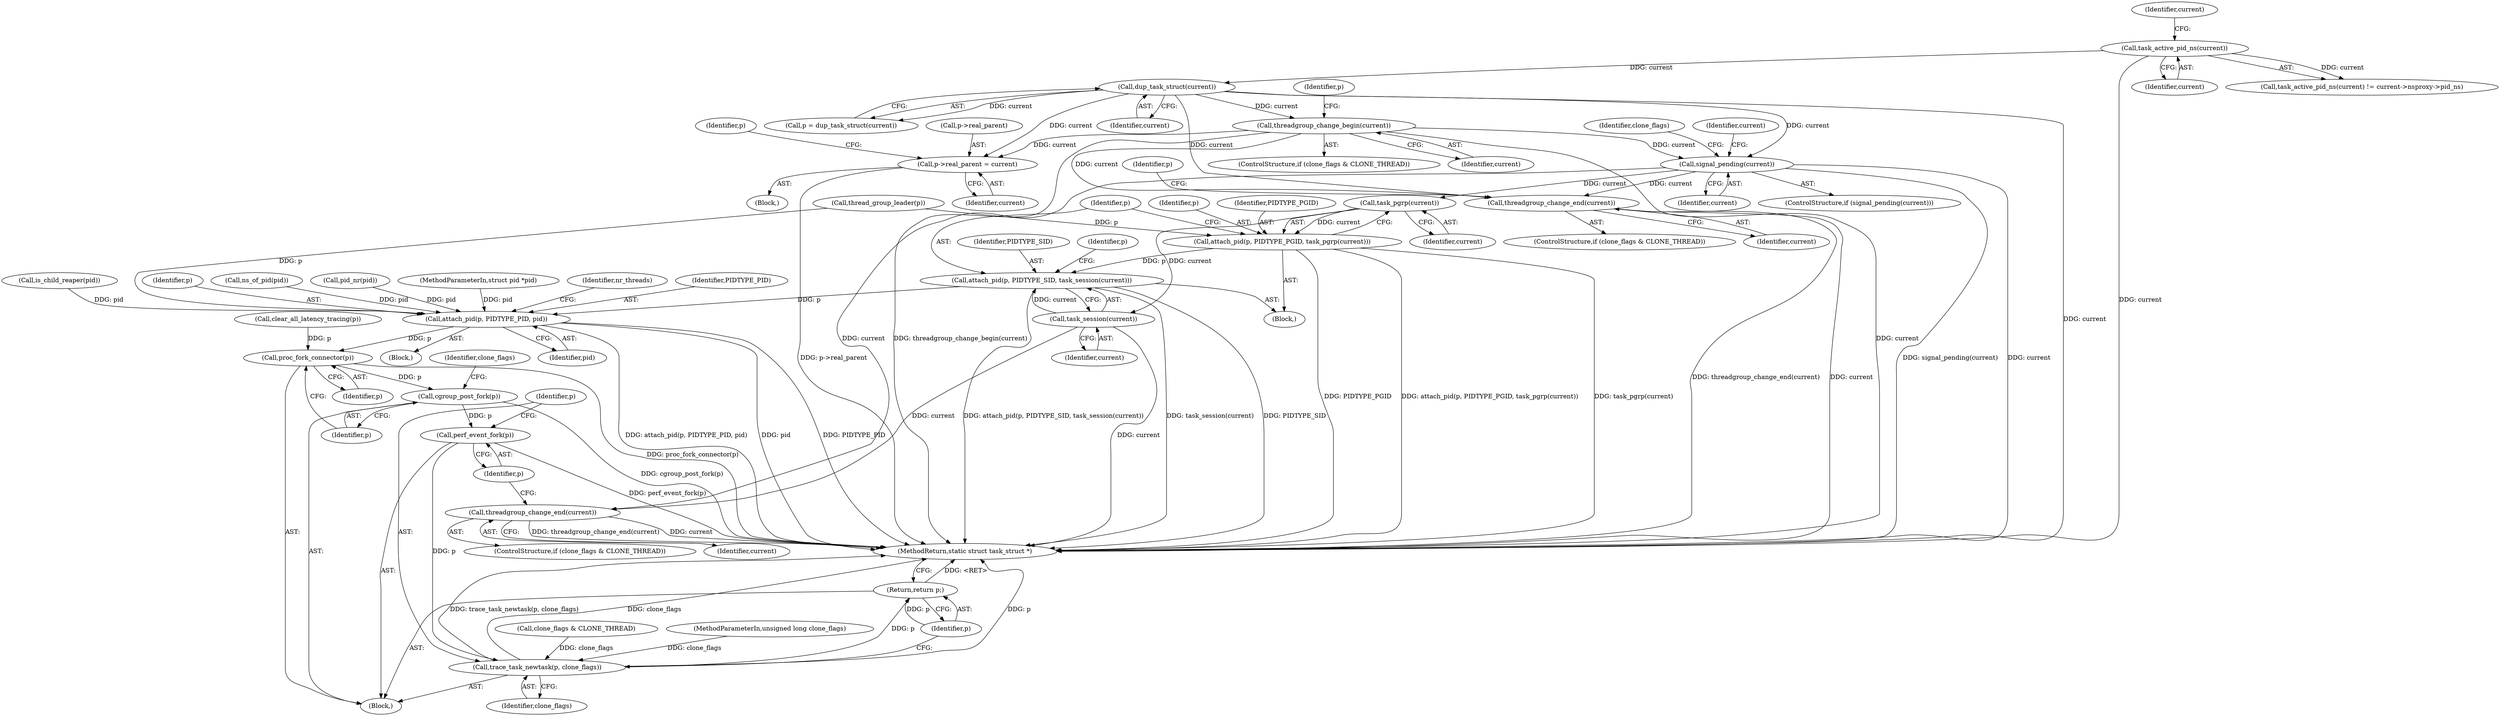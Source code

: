 digraph "0_linux_e66eded8309ebf679d3d3c1f5820d1f2ca332c71_0@API" {
"1000468" [label="(Call,threadgroup_change_begin(current))"];
"1000232" [label="(Call,dup_task_struct(current))"];
"1000208" [label="(Call,task_active_pid_ns(current))"];
"1000926" [label="(Call,p->real_parent = current)"];
"1000947" [label="(Call,signal_pending(current))"];
"1001064" [label="(Call,task_pgrp(current))"];
"1001061" [label="(Call,attach_pid(p, PIDTYPE_PGID, task_pgrp(current)))"];
"1001066" [label="(Call,attach_pid(p, PIDTYPE_SID, task_session(current)))"];
"1001093" [label="(Call,attach_pid(p, PIDTYPE_PID, pid))"];
"1001111" [label="(Call,proc_fork_connector(p))"];
"1001113" [label="(Call,cgroup_post_fork(p))"];
"1001121" [label="(Call,perf_event_fork(p))"];
"1001123" [label="(Call,trace_task_newtask(p, clone_flags))"];
"1001126" [label="(Return,return p;)"];
"1001069" [label="(Call,task_session(current))"];
"1001119" [label="(Call,threadgroup_change_end(current))"];
"1001194" [label="(Call,threadgroup_change_end(current))"];
"1000209" [label="(Identifier,current)"];
"1001194" [label="(Call,threadgroup_change_end(current))"];
"1001063" [label="(Identifier,PIDTYPE_PGID)"];
"1001094" [label="(Identifier,p)"];
"1000464" [label="(ControlStructure,if (clone_flags & CLONE_THREAD))"];
"1001013" [label="(Block,)"];
"1001116" [label="(Call,clone_flags & CLONE_THREAD)"];
"1001122" [label="(Identifier,p)"];
"1000926" [label="(Call,p->real_parent = current)"];
"1001127" [label="(Identifier,p)"];
"1000469" [label="(Identifier,current)"];
"1001064" [label="(Call,task_pgrp(current))"];
"1000967" [label="(Identifier,clone_flags)"];
"1001121" [label="(Call,perf_event_fork(p))"];
"1001031" [label="(Call,ns_of_pid(pid))"];
"1000925" [label="(Block,)"];
"1001117" [label="(Identifier,clone_flags)"];
"1001066" [label="(Call,attach_pid(p, PIDTYPE_SID, task_session(current)))"];
"1000730" [label="(Call,pid_nr(pid))"];
"1000125" [label="(MethodParameterIn,struct pid *pid)"];
"1001114" [label="(Identifier,p)"];
"1001070" [label="(Identifier,current)"];
"1001126" [label="(Return,return p;)"];
"1001119" [label="(Call,threadgroup_change_end(current))"];
"1000212" [label="(Identifier,current)"];
"1001061" [label="(Call,attach_pid(p, PIDTYPE_PGID, task_pgrp(current)))"];
"1000230" [label="(Call,p = dup_task_struct(current))"];
"1001068" [label="(Identifier,PIDTYPE_SID)"];
"1001197" [label="(Identifier,p)"];
"1000933" [label="(Identifier,p)"];
"1001123" [label="(Call,trace_task_newtask(p, clone_flags))"];
"1001062" [label="(Identifier,p)"];
"1000930" [label="(Identifier,current)"];
"1000948" [label="(Identifier,current)"];
"1001065" [label="(Identifier,current)"];
"1001069" [label="(Call,task_session(current))"];
"1000127" [label="(Block,)"];
"1001111" [label="(Call,proc_fork_connector(p))"];
"1000954" [label="(Identifier,current)"];
"1001125" [label="(Identifier,clone_flags)"];
"1001195" [label="(Identifier,current)"];
"1000468" [label="(Call,threadgroup_change_begin(current))"];
"1000947" [label="(Call,signal_pending(current))"];
"1001098" [label="(Identifier,nr_threads)"];
"1000233" [label="(Identifier,current)"];
"1001095" [label="(Identifier,PIDTYPE_PID)"];
"1000927" [label="(Call,p->real_parent)"];
"1000121" [label="(MethodParameterIn,unsigned long clone_flags)"];
"1001067" [label="(Identifier,p)"];
"1001026" [label="(Call,is_child_reaper(pid))"];
"1001112" [label="(Identifier,p)"];
"1001096" [label="(Identifier,pid)"];
"1001190" [label="(ControlStructure,if (clone_flags & CLONE_THREAD))"];
"1001113" [label="(Call,cgroup_post_fork(p))"];
"1001024" [label="(Block,)"];
"1000822" [label="(Call,clear_all_latency_tracing(p))"];
"1000232" [label="(Call,dup_task_struct(current))"];
"1000946" [label="(ControlStructure,if (signal_pending(current)))"];
"1001115" [label="(ControlStructure,if (clone_flags & CLONE_THREAD))"];
"1001120" [label="(Identifier,current)"];
"1000208" [label="(Call,task_active_pid_ns(current))"];
"1001022" [label="(Call,thread_group_leader(p))"];
"1000471" [label="(Identifier,p)"];
"1001124" [label="(Identifier,p)"];
"1001093" [label="(Call,attach_pid(p, PIDTYPE_PID, pid))"];
"1001227" [label="(MethodReturn,static struct task_struct *)"];
"1000207" [label="(Call,task_active_pid_ns(current) != current->nsproxy->pid_ns)"];
"1001074" [label="(Identifier,p)"];
"1000468" -> "1000464"  [label="AST: "];
"1000468" -> "1000469"  [label="CFG: "];
"1000469" -> "1000468"  [label="AST: "];
"1000471" -> "1000468"  [label="CFG: "];
"1000468" -> "1001227"  [label="DDG: threadgroup_change_begin(current)"];
"1000468" -> "1001227"  [label="DDG: current"];
"1000232" -> "1000468"  [label="DDG: current"];
"1000468" -> "1000926"  [label="DDG: current"];
"1000468" -> "1000947"  [label="DDG: current"];
"1000468" -> "1001194"  [label="DDG: current"];
"1000232" -> "1000230"  [label="AST: "];
"1000232" -> "1000233"  [label="CFG: "];
"1000233" -> "1000232"  [label="AST: "];
"1000230" -> "1000232"  [label="CFG: "];
"1000232" -> "1001227"  [label="DDG: current"];
"1000232" -> "1000230"  [label="DDG: current"];
"1000208" -> "1000232"  [label="DDG: current"];
"1000232" -> "1000926"  [label="DDG: current"];
"1000232" -> "1000947"  [label="DDG: current"];
"1000232" -> "1001194"  [label="DDG: current"];
"1000208" -> "1000207"  [label="AST: "];
"1000208" -> "1000209"  [label="CFG: "];
"1000209" -> "1000208"  [label="AST: "];
"1000212" -> "1000208"  [label="CFG: "];
"1000208" -> "1001227"  [label="DDG: current"];
"1000208" -> "1000207"  [label="DDG: current"];
"1000926" -> "1000925"  [label="AST: "];
"1000926" -> "1000930"  [label="CFG: "];
"1000927" -> "1000926"  [label="AST: "];
"1000930" -> "1000926"  [label="AST: "];
"1000933" -> "1000926"  [label="CFG: "];
"1000926" -> "1001227"  [label="DDG: p->real_parent"];
"1000947" -> "1000946"  [label="AST: "];
"1000947" -> "1000948"  [label="CFG: "];
"1000948" -> "1000947"  [label="AST: "];
"1000954" -> "1000947"  [label="CFG: "];
"1000967" -> "1000947"  [label="CFG: "];
"1000947" -> "1001227"  [label="DDG: current"];
"1000947" -> "1001227"  [label="DDG: signal_pending(current)"];
"1000947" -> "1001064"  [label="DDG: current"];
"1000947" -> "1001119"  [label="DDG: current"];
"1000947" -> "1001194"  [label="DDG: current"];
"1001064" -> "1001061"  [label="AST: "];
"1001064" -> "1001065"  [label="CFG: "];
"1001065" -> "1001064"  [label="AST: "];
"1001061" -> "1001064"  [label="CFG: "];
"1001064" -> "1001061"  [label="DDG: current"];
"1001064" -> "1001069"  [label="DDG: current"];
"1001061" -> "1001024"  [label="AST: "];
"1001062" -> "1001061"  [label="AST: "];
"1001063" -> "1001061"  [label="AST: "];
"1001067" -> "1001061"  [label="CFG: "];
"1001061" -> "1001227"  [label="DDG: attach_pid(p, PIDTYPE_PGID, task_pgrp(current))"];
"1001061" -> "1001227"  [label="DDG: task_pgrp(current)"];
"1001061" -> "1001227"  [label="DDG: PIDTYPE_PGID"];
"1001022" -> "1001061"  [label="DDG: p"];
"1001061" -> "1001066"  [label="DDG: p"];
"1001066" -> "1001024"  [label="AST: "];
"1001066" -> "1001069"  [label="CFG: "];
"1001067" -> "1001066"  [label="AST: "];
"1001068" -> "1001066"  [label="AST: "];
"1001069" -> "1001066"  [label="AST: "];
"1001074" -> "1001066"  [label="CFG: "];
"1001066" -> "1001227"  [label="DDG: attach_pid(p, PIDTYPE_SID, task_session(current))"];
"1001066" -> "1001227"  [label="DDG: task_session(current)"];
"1001066" -> "1001227"  [label="DDG: PIDTYPE_SID"];
"1001069" -> "1001066"  [label="DDG: current"];
"1001066" -> "1001093"  [label="DDG: p"];
"1001093" -> "1001013"  [label="AST: "];
"1001093" -> "1001096"  [label="CFG: "];
"1001094" -> "1001093"  [label="AST: "];
"1001095" -> "1001093"  [label="AST: "];
"1001096" -> "1001093"  [label="AST: "];
"1001098" -> "1001093"  [label="CFG: "];
"1001093" -> "1001227"  [label="DDG: attach_pid(p, PIDTYPE_PID, pid)"];
"1001093" -> "1001227"  [label="DDG: pid"];
"1001093" -> "1001227"  [label="DDG: PIDTYPE_PID"];
"1001022" -> "1001093"  [label="DDG: p"];
"1000730" -> "1001093"  [label="DDG: pid"];
"1000125" -> "1001093"  [label="DDG: pid"];
"1001026" -> "1001093"  [label="DDG: pid"];
"1001031" -> "1001093"  [label="DDG: pid"];
"1001093" -> "1001111"  [label="DDG: p"];
"1001111" -> "1000127"  [label="AST: "];
"1001111" -> "1001112"  [label="CFG: "];
"1001112" -> "1001111"  [label="AST: "];
"1001114" -> "1001111"  [label="CFG: "];
"1001111" -> "1001227"  [label="DDG: proc_fork_connector(p)"];
"1000822" -> "1001111"  [label="DDG: p"];
"1001111" -> "1001113"  [label="DDG: p"];
"1001113" -> "1000127"  [label="AST: "];
"1001113" -> "1001114"  [label="CFG: "];
"1001114" -> "1001113"  [label="AST: "];
"1001117" -> "1001113"  [label="CFG: "];
"1001113" -> "1001227"  [label="DDG: cgroup_post_fork(p)"];
"1001113" -> "1001121"  [label="DDG: p"];
"1001121" -> "1000127"  [label="AST: "];
"1001121" -> "1001122"  [label="CFG: "];
"1001122" -> "1001121"  [label="AST: "];
"1001124" -> "1001121"  [label="CFG: "];
"1001121" -> "1001227"  [label="DDG: perf_event_fork(p)"];
"1001121" -> "1001123"  [label="DDG: p"];
"1001123" -> "1000127"  [label="AST: "];
"1001123" -> "1001125"  [label="CFG: "];
"1001124" -> "1001123"  [label="AST: "];
"1001125" -> "1001123"  [label="AST: "];
"1001127" -> "1001123"  [label="CFG: "];
"1001123" -> "1001227"  [label="DDG: p"];
"1001123" -> "1001227"  [label="DDG: trace_task_newtask(p, clone_flags)"];
"1001123" -> "1001227"  [label="DDG: clone_flags"];
"1001116" -> "1001123"  [label="DDG: clone_flags"];
"1000121" -> "1001123"  [label="DDG: clone_flags"];
"1001123" -> "1001126"  [label="DDG: p"];
"1001126" -> "1000127"  [label="AST: "];
"1001126" -> "1001127"  [label="CFG: "];
"1001127" -> "1001126"  [label="AST: "];
"1001227" -> "1001126"  [label="CFG: "];
"1001126" -> "1001227"  [label="DDG: <RET>"];
"1001127" -> "1001126"  [label="DDG: p"];
"1001069" -> "1001070"  [label="CFG: "];
"1001070" -> "1001069"  [label="AST: "];
"1001069" -> "1001227"  [label="DDG: current"];
"1001069" -> "1001119"  [label="DDG: current"];
"1001119" -> "1001115"  [label="AST: "];
"1001119" -> "1001120"  [label="CFG: "];
"1001120" -> "1001119"  [label="AST: "];
"1001122" -> "1001119"  [label="CFG: "];
"1001119" -> "1001227"  [label="DDG: threadgroup_change_end(current)"];
"1001119" -> "1001227"  [label="DDG: current"];
"1001194" -> "1001190"  [label="AST: "];
"1001194" -> "1001195"  [label="CFG: "];
"1001195" -> "1001194"  [label="AST: "];
"1001197" -> "1001194"  [label="CFG: "];
"1001194" -> "1001227"  [label="DDG: threadgroup_change_end(current)"];
"1001194" -> "1001227"  [label="DDG: current"];
}
